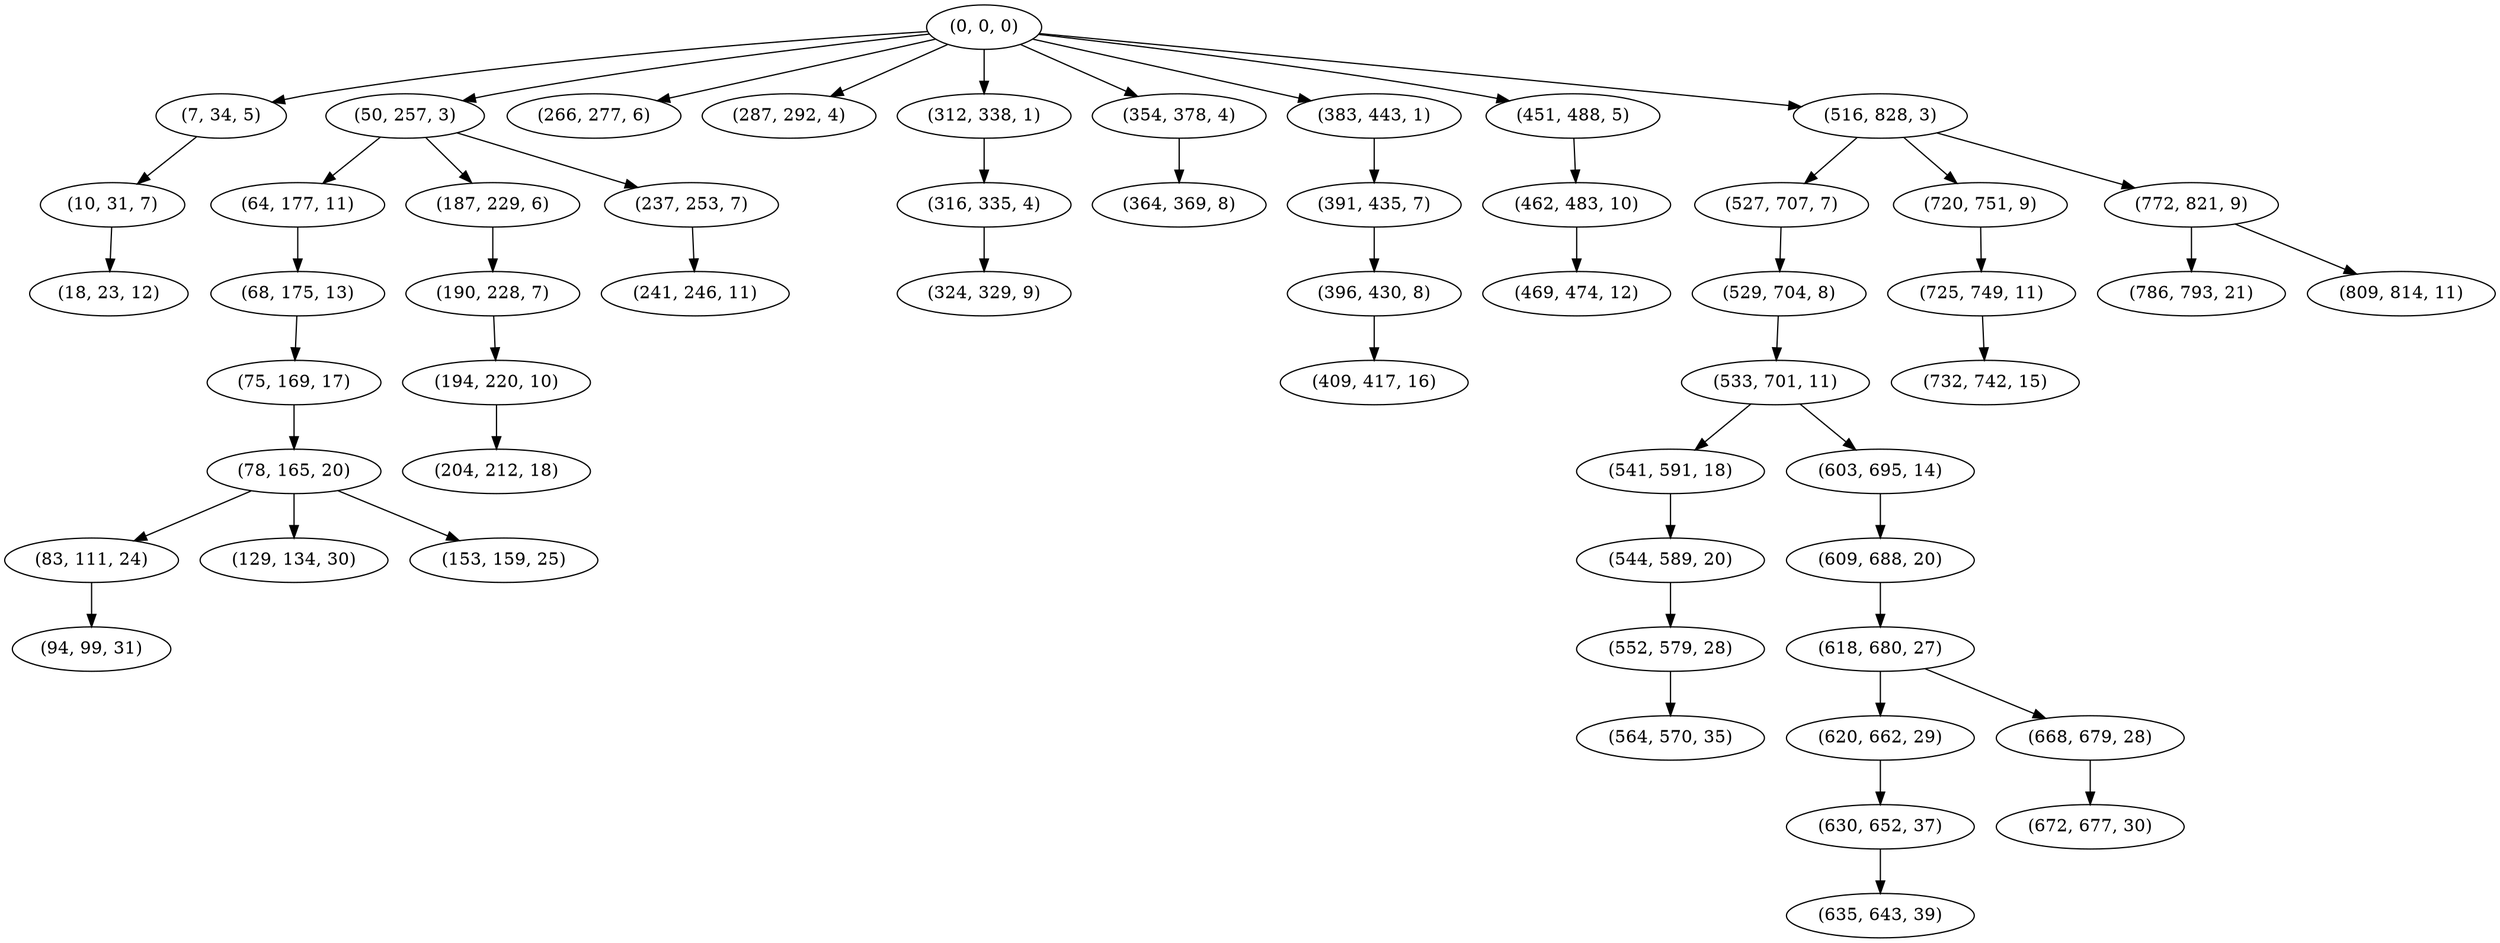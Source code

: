 digraph tree {
    "(0, 0, 0)";
    "(7, 34, 5)";
    "(10, 31, 7)";
    "(18, 23, 12)";
    "(50, 257, 3)";
    "(64, 177, 11)";
    "(68, 175, 13)";
    "(75, 169, 17)";
    "(78, 165, 20)";
    "(83, 111, 24)";
    "(94, 99, 31)";
    "(129, 134, 30)";
    "(153, 159, 25)";
    "(187, 229, 6)";
    "(190, 228, 7)";
    "(194, 220, 10)";
    "(204, 212, 18)";
    "(237, 253, 7)";
    "(241, 246, 11)";
    "(266, 277, 6)";
    "(287, 292, 4)";
    "(312, 338, 1)";
    "(316, 335, 4)";
    "(324, 329, 9)";
    "(354, 378, 4)";
    "(364, 369, 8)";
    "(383, 443, 1)";
    "(391, 435, 7)";
    "(396, 430, 8)";
    "(409, 417, 16)";
    "(451, 488, 5)";
    "(462, 483, 10)";
    "(469, 474, 12)";
    "(516, 828, 3)";
    "(527, 707, 7)";
    "(529, 704, 8)";
    "(533, 701, 11)";
    "(541, 591, 18)";
    "(544, 589, 20)";
    "(552, 579, 28)";
    "(564, 570, 35)";
    "(603, 695, 14)";
    "(609, 688, 20)";
    "(618, 680, 27)";
    "(620, 662, 29)";
    "(630, 652, 37)";
    "(635, 643, 39)";
    "(668, 679, 28)";
    "(672, 677, 30)";
    "(720, 751, 9)";
    "(725, 749, 11)";
    "(732, 742, 15)";
    "(772, 821, 9)";
    "(786, 793, 21)";
    "(809, 814, 11)";
    "(0, 0, 0)" -> "(7, 34, 5)";
    "(0, 0, 0)" -> "(50, 257, 3)";
    "(0, 0, 0)" -> "(266, 277, 6)";
    "(0, 0, 0)" -> "(287, 292, 4)";
    "(0, 0, 0)" -> "(312, 338, 1)";
    "(0, 0, 0)" -> "(354, 378, 4)";
    "(0, 0, 0)" -> "(383, 443, 1)";
    "(0, 0, 0)" -> "(451, 488, 5)";
    "(0, 0, 0)" -> "(516, 828, 3)";
    "(7, 34, 5)" -> "(10, 31, 7)";
    "(10, 31, 7)" -> "(18, 23, 12)";
    "(50, 257, 3)" -> "(64, 177, 11)";
    "(50, 257, 3)" -> "(187, 229, 6)";
    "(50, 257, 3)" -> "(237, 253, 7)";
    "(64, 177, 11)" -> "(68, 175, 13)";
    "(68, 175, 13)" -> "(75, 169, 17)";
    "(75, 169, 17)" -> "(78, 165, 20)";
    "(78, 165, 20)" -> "(83, 111, 24)";
    "(78, 165, 20)" -> "(129, 134, 30)";
    "(78, 165, 20)" -> "(153, 159, 25)";
    "(83, 111, 24)" -> "(94, 99, 31)";
    "(187, 229, 6)" -> "(190, 228, 7)";
    "(190, 228, 7)" -> "(194, 220, 10)";
    "(194, 220, 10)" -> "(204, 212, 18)";
    "(237, 253, 7)" -> "(241, 246, 11)";
    "(312, 338, 1)" -> "(316, 335, 4)";
    "(316, 335, 4)" -> "(324, 329, 9)";
    "(354, 378, 4)" -> "(364, 369, 8)";
    "(383, 443, 1)" -> "(391, 435, 7)";
    "(391, 435, 7)" -> "(396, 430, 8)";
    "(396, 430, 8)" -> "(409, 417, 16)";
    "(451, 488, 5)" -> "(462, 483, 10)";
    "(462, 483, 10)" -> "(469, 474, 12)";
    "(516, 828, 3)" -> "(527, 707, 7)";
    "(516, 828, 3)" -> "(720, 751, 9)";
    "(516, 828, 3)" -> "(772, 821, 9)";
    "(527, 707, 7)" -> "(529, 704, 8)";
    "(529, 704, 8)" -> "(533, 701, 11)";
    "(533, 701, 11)" -> "(541, 591, 18)";
    "(533, 701, 11)" -> "(603, 695, 14)";
    "(541, 591, 18)" -> "(544, 589, 20)";
    "(544, 589, 20)" -> "(552, 579, 28)";
    "(552, 579, 28)" -> "(564, 570, 35)";
    "(603, 695, 14)" -> "(609, 688, 20)";
    "(609, 688, 20)" -> "(618, 680, 27)";
    "(618, 680, 27)" -> "(620, 662, 29)";
    "(618, 680, 27)" -> "(668, 679, 28)";
    "(620, 662, 29)" -> "(630, 652, 37)";
    "(630, 652, 37)" -> "(635, 643, 39)";
    "(668, 679, 28)" -> "(672, 677, 30)";
    "(720, 751, 9)" -> "(725, 749, 11)";
    "(725, 749, 11)" -> "(732, 742, 15)";
    "(772, 821, 9)" -> "(786, 793, 21)";
    "(772, 821, 9)" -> "(809, 814, 11)";
}
